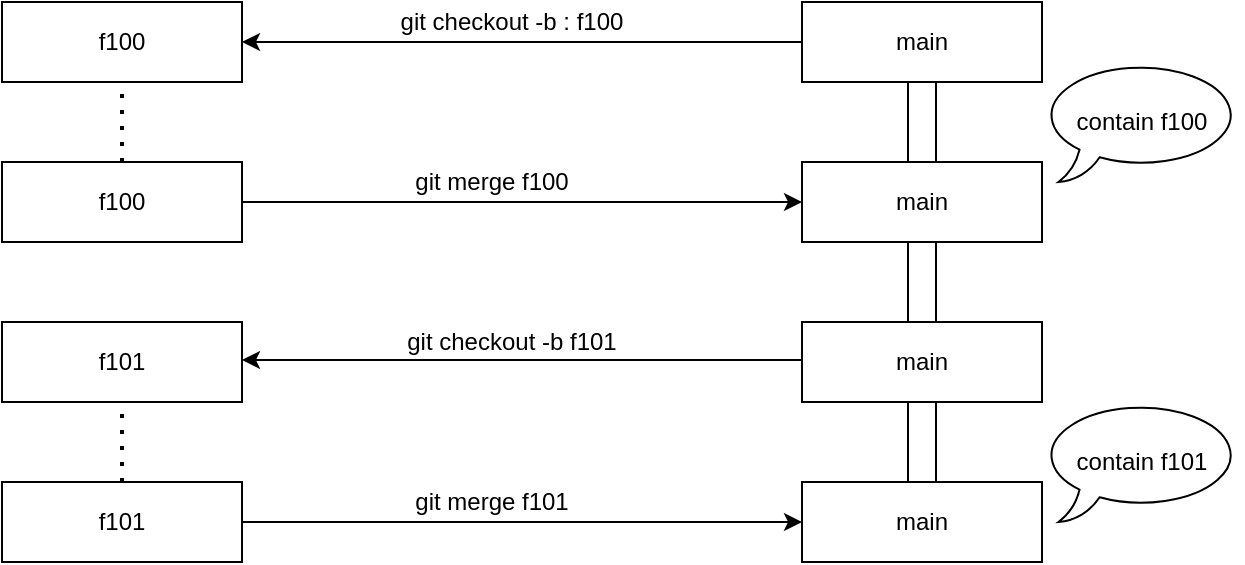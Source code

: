 <mxfile version="14.6.13" type="device" pages="3"><diagram id="qA6zITdPe1jikFXIepIW" name="One feature"><mxGraphModel dx="946" dy="587" grid="1" gridSize="10" guides="1" tooltips="1" connect="1" arrows="1" fold="1" page="1" pageScale="1" pageWidth="850" pageHeight="1100" math="0" shadow="0"><root><mxCell id="0"/><mxCell id="1" parent="0"/><mxCell id="CYiFO4MNLrQ5LyNd4Ka--29" style="edgeStyle=orthogonalEdgeStyle;rounded=0;orthogonalLoop=1;jettySize=auto;html=1;exitX=0;exitY=0.5;exitDx=0;exitDy=0;" parent="1" source="CYiFO4MNLrQ5LyNd4Ka--1" target="CYiFO4MNLrQ5LyNd4Ka--4" edge="1"><mxGeometry relative="1" as="geometry"><Array as="points"/></mxGeometry></mxCell><mxCell id="CYiFO4MNLrQ5LyNd4Ka--1" value="main" style="rounded=0;whiteSpace=wrap;html=1;" parent="1" vertex="1"><mxGeometry x="600" y="120" width="120" height="40" as="geometry"/></mxCell><mxCell id="CYiFO4MNLrQ5LyNd4Ka--4" value="f100" style="rounded=0;whiteSpace=wrap;html=1;" parent="1" vertex="1"><mxGeometry x="200" y="120" width="120" height="40" as="geometry"/></mxCell><mxCell id="CYiFO4MNLrQ5LyNd4Ka--8" value="" style="shape=link;html=1;width=14;entryX=0.5;entryY=1;entryDx=0;entryDy=0;" parent="1" target="CYiFO4MNLrQ5LyNd4Ka--1" edge="1"><mxGeometry width="100" relative="1" as="geometry"><mxPoint x="660" y="390" as="sourcePoint"/><mxPoint x="659.5" y="80" as="targetPoint"/></mxGeometry></mxCell><mxCell id="CYiFO4MNLrQ5LyNd4Ka--14" value="main" style="rounded=0;whiteSpace=wrap;html=1;" parent="1" vertex="1"><mxGeometry x="600" y="200" width="120" height="40" as="geometry"/></mxCell><mxCell id="KTOJJuztvsgIROvKU2_T-2" value="git checkout -b : f100" style="text;html=1;strokeColor=none;fillColor=none;align=center;verticalAlign=middle;whiteSpace=wrap;rounded=0;" parent="1" vertex="1"><mxGeometry x="380" y="120" width="150" height="20" as="geometry"/></mxCell><mxCell id="KTOJJuztvsgIROvKU2_T-3" value="f101" style="rounded=0;whiteSpace=wrap;html=1;" parent="1" vertex="1"><mxGeometry x="200" y="280" width="120" height="40" as="geometry"/></mxCell><mxCell id="KTOJJuztvsgIROvKU2_T-4" value="git checkout -b f101" style="text;html=1;strokeColor=none;fillColor=none;align=center;verticalAlign=middle;whiteSpace=wrap;rounded=0;" parent="1" vertex="1"><mxGeometry x="385" y="280" width="140" height="20" as="geometry"/></mxCell><mxCell id="KTOJJuztvsgIROvKU2_T-5" value="main" style="rounded=0;whiteSpace=wrap;html=1;" parent="1" vertex="1"><mxGeometry x="600" y="280" width="120" height="40" as="geometry"/></mxCell><mxCell id="KTOJJuztvsgIROvKU2_T-6" style="edgeStyle=orthogonalEdgeStyle;rounded=0;orthogonalLoop=1;jettySize=auto;html=1;exitX=0;exitY=0.5;exitDx=0;exitDy=0;" parent="1" edge="1"><mxGeometry relative="1" as="geometry"><mxPoint x="600" y="299" as="sourcePoint"/><mxPoint x="320" y="299" as="targetPoint"/><Array as="points"/></mxGeometry></mxCell><mxCell id="KTOJJuztvsgIROvKU2_T-9" value="main" style="rounded=0;whiteSpace=wrap;html=1;" parent="1" vertex="1"><mxGeometry x="600" y="360" width="120" height="40" as="geometry"/></mxCell><mxCell id="KTOJJuztvsgIROvKU2_T-10" value="git merge f100" style="text;html=1;strokeColor=none;fillColor=none;align=center;verticalAlign=middle;whiteSpace=wrap;rounded=0;" parent="1" vertex="1"><mxGeometry x="370" y="200" width="150" height="20" as="geometry"/></mxCell><mxCell id="KTOJJuztvsgIROvKU2_T-11" value="git merge f101" style="text;html=1;strokeColor=none;fillColor=none;align=center;verticalAlign=middle;whiteSpace=wrap;rounded=0;" parent="1" vertex="1"><mxGeometry x="370" y="360" width="150" height="20" as="geometry"/></mxCell><mxCell id="KTOJJuztvsgIROvKU2_T-12" value="f100" style="rounded=0;whiteSpace=wrap;html=1;" parent="1" vertex="1"><mxGeometry x="200" y="200" width="120" height="40" as="geometry"/></mxCell><mxCell id="KTOJJuztvsgIROvKU2_T-13" value="" style="endArrow=none;dashed=1;html=1;dashPattern=1 3;strokeWidth=2;exitX=0.5;exitY=0;exitDx=0;exitDy=0;" parent="1" source="KTOJJuztvsgIROvKU2_T-12" edge="1"><mxGeometry width="50" height="50" relative="1" as="geometry"><mxPoint x="210" y="210" as="sourcePoint"/><mxPoint x="260" y="160" as="targetPoint"/></mxGeometry></mxCell><mxCell id="KTOJJuztvsgIROvKU2_T-14" value="f101" style="rounded=0;whiteSpace=wrap;html=1;" parent="1" vertex="1"><mxGeometry x="200" y="360" width="120" height="40" as="geometry"/></mxCell><mxCell id="KTOJJuztvsgIROvKU2_T-15" value="" style="endArrow=none;dashed=1;html=1;dashPattern=1 3;strokeWidth=2;exitX=0.5;exitY=0;exitDx=0;exitDy=0;" parent="1" source="KTOJJuztvsgIROvKU2_T-14" edge="1"><mxGeometry width="50" height="50" relative="1" as="geometry"><mxPoint x="210" y="375" as="sourcePoint"/><mxPoint x="260" y="325" as="targetPoint"/></mxGeometry></mxCell><mxCell id="KTOJJuztvsgIROvKU2_T-16" value="" style="endArrow=classic;html=1;entryX=0;entryY=0.5;entryDx=0;entryDy=0;exitX=1;exitY=0.5;exitDx=0;exitDy=0;" parent="1" source="KTOJJuztvsgIROvKU2_T-12" target="CYiFO4MNLrQ5LyNd4Ka--14" edge="1"><mxGeometry width="50" height="50" relative="1" as="geometry"><mxPoint x="320" y="230" as="sourcePoint"/><mxPoint x="370" y="180" as="targetPoint"/></mxGeometry></mxCell><mxCell id="KTOJJuztvsgIROvKU2_T-18" value="" style="endArrow=classic;html=1;entryX=0;entryY=0.5;entryDx=0;entryDy=0;" parent="1" edge="1"><mxGeometry width="50" height="50" relative="1" as="geometry"><mxPoint x="320" y="380" as="sourcePoint"/><mxPoint x="600" y="380" as="targetPoint"/></mxGeometry></mxCell><mxCell id="KTOJJuztvsgIROvKU2_T-19" value="contain f100" style="whiteSpace=wrap;html=1;shape=mxgraph.basic.oval_callout" parent="1" vertex="1"><mxGeometry x="720" y="150" width="100" height="60" as="geometry"/></mxCell><mxCell id="KTOJJuztvsgIROvKU2_T-20" value="contain f101" style="whiteSpace=wrap;html=1;shape=mxgraph.basic.oval_callout" parent="1" vertex="1"><mxGeometry x="720" y="320" width="100" height="60" as="geometry"/></mxCell></root></mxGraphModel></diagram><diagram name="Two Envs" id="tw1EgYWxqZd9yrU3KFLr"><mxGraphModel dx="946" dy="587" grid="1" gridSize="10" guides="1" tooltips="1" connect="1" arrows="1" fold="1" page="1" pageScale="1" pageWidth="850" pageHeight="1100" math="0" shadow="0"><root><mxCell id="WjI7f3-sJgNGMR_Fsd7R-0"/><mxCell id="WjI7f3-sJgNGMR_Fsd7R-1" parent="WjI7f3-sJgNGMR_Fsd7R-0"/><mxCell id="WjI7f3-sJgNGMR_Fsd7R-2" style="edgeStyle=orthogonalEdgeStyle;rounded=0;orthogonalLoop=1;jettySize=auto;html=1;exitX=0;exitY=0.5;exitDx=0;exitDy=0;" parent="WjI7f3-sJgNGMR_Fsd7R-1" source="WjI7f3-sJgNGMR_Fsd7R-4" target="WjI7f3-sJgNGMR_Fsd7R-5" edge="1"><mxGeometry relative="1" as="geometry"/></mxCell><mxCell id="WjI7f3-sJgNGMR_Fsd7R-3" style="edgeStyle=orthogonalEdgeStyle;rounded=0;orthogonalLoop=1;jettySize=auto;html=1;exitX=0.5;exitY=1;exitDx=0;exitDy=0;" parent="WjI7f3-sJgNGMR_Fsd7R-1" source="WjI7f3-sJgNGMR_Fsd7R-4" target="WjI7f3-sJgNGMR_Fsd7R-7" edge="1"><mxGeometry relative="1" as="geometry"/></mxCell><mxCell id="WjI7f3-sJgNGMR_Fsd7R-4" value="main" style="rounded=0;whiteSpace=wrap;html=1;" parent="WjI7f3-sJgNGMR_Fsd7R-1" vertex="1"><mxGeometry x="600" y="120" width="120" height="40" as="geometry"/></mxCell><mxCell id="WjI7f3-sJgNGMR_Fsd7R-5" value="satging" style="rounded=0;whiteSpace=wrap;html=1;" parent="WjI7f3-sJgNGMR_Fsd7R-1" vertex="1"><mxGeometry x="400" y="120" width="120" height="40" as="geometry"/></mxCell><mxCell id="WjI7f3-sJgNGMR_Fsd7R-6" style="edgeStyle=orthogonalEdgeStyle;rounded=0;orthogonalLoop=1;jettySize=auto;html=1;exitX=0.5;exitY=1;exitDx=0;exitDy=0;entryX=0;entryY=0.5;entryDx=0;entryDy=0;" parent="WjI7f3-sJgNGMR_Fsd7R-1" source="WjI7f3-sJgNGMR_Fsd7R-7" target="WjI7f3-sJgNGMR_Fsd7R-11" edge="1"><mxGeometry relative="1" as="geometry"/></mxCell><mxCell id="WjI7f3-sJgNGMR_Fsd7R-7" value="f100" style="rounded=0;whiteSpace=wrap;html=1;" parent="WjI7f3-sJgNGMR_Fsd7R-1" vertex="1"><mxGeometry x="200" y="160" width="120" height="40" as="geometry"/></mxCell><mxCell id="WjI7f3-sJgNGMR_Fsd7R-8" value="" style="shape=link;html=1;width=14;entryX=0.5;entryY=1;entryDx=0;entryDy=0;" parent="WjI7f3-sJgNGMR_Fsd7R-1" target="WjI7f3-sJgNGMR_Fsd7R-5" edge="1"><mxGeometry width="100" relative="1" as="geometry"><mxPoint x="460" y="290" as="sourcePoint"/><mxPoint x="459.5" y="120" as="targetPoint"/></mxGeometry></mxCell><mxCell id="WjI7f3-sJgNGMR_Fsd7R-9" value="" style="shape=link;html=1;width=14;entryX=0.5;entryY=1;entryDx=0;entryDy=0;" parent="WjI7f3-sJgNGMR_Fsd7R-1" target="WjI7f3-sJgNGMR_Fsd7R-4" edge="1"><mxGeometry width="100" relative="1" as="geometry"><mxPoint x="660" y="300" as="sourcePoint"/><mxPoint x="659.5" y="80" as="targetPoint"/></mxGeometry></mxCell><mxCell id="WjI7f3-sJgNGMR_Fsd7R-10" style="edgeStyle=orthogonalEdgeStyle;rounded=0;orthogonalLoop=1;jettySize=auto;html=1;exitX=0.5;exitY=1;exitDx=0;exitDy=0;entryX=0;entryY=0.5;entryDx=0;entryDy=0;" parent="WjI7f3-sJgNGMR_Fsd7R-1" source="WjI7f3-sJgNGMR_Fsd7R-7" target="WjI7f3-sJgNGMR_Fsd7R-14" edge="1"><mxGeometry relative="1" as="geometry"><Array as="points"><mxPoint x="260" y="260"/></Array></mxGeometry></mxCell><mxCell id="WjI7f3-sJgNGMR_Fsd7R-11" value="satging" style="rounded=0;whiteSpace=wrap;html=1;" parent="WjI7f3-sJgNGMR_Fsd7R-1" vertex="1"><mxGeometry x="400" y="200" width="120" height="40" as="geometry"/></mxCell><mxCell id="WjI7f3-sJgNGMR_Fsd7R-12" value="Staging &lt;br&gt;(QA environment)" style="rounded=1;whiteSpace=wrap;html=1;" parent="WjI7f3-sJgNGMR_Fsd7R-1" vertex="1"><mxGeometry x="400" y="20" width="120" height="60" as="geometry"/></mxCell><mxCell id="WjI7f3-sJgNGMR_Fsd7R-13" value="Production" style="rounded=1;whiteSpace=wrap;html=1;" parent="WjI7f3-sJgNGMR_Fsd7R-1" vertex="1"><mxGeometry x="600" y="20" width="120" height="60" as="geometry"/></mxCell><mxCell id="WjI7f3-sJgNGMR_Fsd7R-14" value="main" style="rounded=0;whiteSpace=wrap;html=1;" parent="WjI7f3-sJgNGMR_Fsd7R-1" vertex="1"><mxGeometry x="600" y="240" width="120" height="40" as="geometry"/></mxCell></root></mxGraphModel></diagram><diagram name="Two evns + two Branches" id="d6cIsS8LGgLxRfRoZWuE"><mxGraphModel dx="1113" dy="691" grid="1" gridSize="10" guides="1" tooltips="1" connect="1" arrows="1" fold="1" page="1" pageScale="1" pageWidth="850" pageHeight="1100" math="0" shadow="0"><root><mxCell id="OLol9TptZI_T0_FSycvF-0"/><mxCell id="OLol9TptZI_T0_FSycvF-1" parent="OLol9TptZI_T0_FSycvF-0"/><mxCell id="OLol9TptZI_T0_FSycvF-12" value="Staging &lt;br&gt;(QA environment)" style="rounded=1;whiteSpace=wrap;html=1;" parent="OLol9TptZI_T0_FSycvF-1" vertex="1"><mxGeometry x="400" y="20" width="120" height="60" as="geometry"/></mxCell><mxCell id="OLol9TptZI_T0_FSycvF-13" value="Production" style="rounded=1;whiteSpace=wrap;html=1;" parent="OLol9TptZI_T0_FSycvF-1" vertex="1"><mxGeometry x="600" y="20" width="120" height="60" as="geometry"/></mxCell><mxCell id="OLol9TptZI_T0_FSycvF-15" style="edgeStyle=orthogonalEdgeStyle;rounded=0;orthogonalLoop=1;jettySize=auto;html=1;exitX=0;exitY=0.5;exitDx=0;exitDy=0;" parent="OLol9TptZI_T0_FSycvF-1" source="OLol9TptZI_T0_FSycvF-17" target="OLol9TptZI_T0_FSycvF-18" edge="1"><mxGeometry relative="1" as="geometry"/></mxCell><mxCell id="OLol9TptZI_T0_FSycvF-16" style="edgeStyle=orthogonalEdgeStyle;rounded=0;orthogonalLoop=1;jettySize=auto;html=1;exitX=0.5;exitY=1;exitDx=0;exitDy=0;entryX=1;entryY=0.5;entryDx=0;entryDy=0;" parent="OLol9TptZI_T0_FSycvF-1" source="OLol9TptZI_T0_FSycvF-17" target="OLol9TptZI_T0_FSycvF-20" edge="1"><mxGeometry relative="1" as="geometry"/></mxCell><mxCell id="OLol9TptZI_T0_FSycvF-17" value="main" style="rounded=0;whiteSpace=wrap;html=1;" parent="OLol9TptZI_T0_FSycvF-1" vertex="1"><mxGeometry x="600" y="120" width="120" height="40" as="geometry"/></mxCell><mxCell id="OLol9TptZI_T0_FSycvF-18" value="satging" style="rounded=0;whiteSpace=wrap;html=1;" parent="OLol9TptZI_T0_FSycvF-1" vertex="1"><mxGeometry x="400" y="120" width="120" height="40" as="geometry"/></mxCell><mxCell id="OLol9TptZI_T0_FSycvF-19" style="edgeStyle=orthogonalEdgeStyle;rounded=0;orthogonalLoop=1;jettySize=auto;html=1;exitX=0.5;exitY=1;exitDx=0;exitDy=0;entryX=0;entryY=0.5;entryDx=0;entryDy=0;" parent="OLol9TptZI_T0_FSycvF-1" source="OLol9TptZI_T0_FSycvF-20" target="OLol9TptZI_T0_FSycvF-23" edge="1"><mxGeometry relative="1" as="geometry"/></mxCell><mxCell id="OLol9TptZI_T0_FSycvF-20" value="F101" style="rounded=0;whiteSpace=wrap;html=1;" parent="OLol9TptZI_T0_FSycvF-1" vertex="1"><mxGeometry x="200" y="170" width="120" height="40" as="geometry"/></mxCell><mxCell id="OLol9TptZI_T0_FSycvF-21" value="" style="shape=link;html=1;width=14;entryX=0.5;entryY=1;entryDx=0;entryDy=0;" parent="OLol9TptZI_T0_FSycvF-1" target="OLol9TptZI_T0_FSycvF-18" edge="1"><mxGeometry width="100" relative="1" as="geometry"><mxPoint x="460" y="580" as="sourcePoint"/><mxPoint x="459.5" y="150" as="targetPoint"/></mxGeometry></mxCell><mxCell id="OLol9TptZI_T0_FSycvF-22" value="" style="shape=link;html=1;width=14;entryX=0.5;entryY=1;entryDx=0;entryDy=0;" parent="OLol9TptZI_T0_FSycvF-1" target="OLol9TptZI_T0_FSycvF-17" edge="1"><mxGeometry width="100" relative="1" as="geometry"><mxPoint x="660" y="700" as="sourcePoint"/><mxPoint x="659.5" y="110" as="targetPoint"/></mxGeometry></mxCell><mxCell id="OLol9TptZI_T0_FSycvF-23" value="satging" style="rounded=0;whiteSpace=wrap;html=1;" parent="OLol9TptZI_T0_FSycvF-1" vertex="1"><mxGeometry x="400" y="250" width="120" height="40" as="geometry"/></mxCell><mxCell id="OLol9TptZI_T0_FSycvF-24" style="edgeStyle=orthogonalEdgeStyle;rounded=0;orthogonalLoop=1;jettySize=auto;html=1;exitX=0.5;exitY=1;exitDx=0;exitDy=0;entryX=0;entryY=0.5;entryDx=0;entryDy=0;" parent="OLol9TptZI_T0_FSycvF-1" target="OLol9TptZI_T0_FSycvF-29" edge="1"><mxGeometry relative="1" as="geometry"><mxPoint x="110" y="360" as="sourcePoint"/><Array as="points"><mxPoint x="110" y="400"/></Array></mxGeometry></mxCell><mxCell id="OLol9TptZI_T0_FSycvF-25" style="edgeStyle=orthogonalEdgeStyle;rounded=0;orthogonalLoop=1;jettySize=auto;html=1;exitX=0.5;exitY=1;exitDx=0;exitDy=0;entryX=0;entryY=0.5;entryDx=0;entryDy=0;" parent="OLol9TptZI_T0_FSycvF-1" source="OLol9TptZI_T0_FSycvF-26" target="OLol9TptZI_T0_FSycvF-30" edge="1"><mxGeometry relative="1" as="geometry"><mxPoint x="110" y="360" as="sourcePoint"/></mxGeometry></mxCell><mxCell id="OLol9TptZI_T0_FSycvF-26" value="B200" style="rounded=0;whiteSpace=wrap;html=1;" parent="OLol9TptZI_T0_FSycvF-1" vertex="1"><mxGeometry x="50" y="310" width="120" height="40" as="geometry"/></mxCell><mxCell id="OLol9TptZI_T0_FSycvF-27" style="edgeStyle=orthogonalEdgeStyle;rounded=0;orthogonalLoop=1;jettySize=auto;html=1;entryX=1;entryY=0.5;entryDx=0;entryDy=0;" parent="OLol9TptZI_T0_FSycvF-1" source="OLol9TptZI_T0_FSycvF-28" target="OLol9TptZI_T0_FSycvF-26" edge="1"><mxGeometry relative="1" as="geometry"/></mxCell><mxCell id="OLol9TptZI_T0_FSycvF-28" value="main" style="rounded=0;whiteSpace=wrap;html=1;" parent="OLol9TptZI_T0_FSycvF-1" vertex="1"><mxGeometry x="600" y="310" width="120" height="40" as="geometry"/></mxCell><mxCell id="OLol9TptZI_T0_FSycvF-29" value="satging" style="rounded=0;whiteSpace=wrap;html=1;" parent="OLol9TptZI_T0_FSycvF-1" vertex="1"><mxGeometry x="410" y="380" width="120" height="40" as="geometry"/></mxCell><mxCell id="OLol9TptZI_T0_FSycvF-30" value="main" style="rounded=0;whiteSpace=wrap;html=1;" parent="OLol9TptZI_T0_FSycvF-1" vertex="1"><mxGeometry x="600" y="440" width="120" height="40" as="geometry"/></mxCell><mxCell id="OLol9TptZI_T0_FSycvF-31" style="edgeStyle=orthogonalEdgeStyle;rounded=0;orthogonalLoop=1;jettySize=auto;html=1;entryX=0;entryY=0.5;entryDx=0;entryDy=0;" parent="OLol9TptZI_T0_FSycvF-1" source="OLol9TptZI_T0_FSycvF-33" target="OLol9TptZI_T0_FSycvF-40" edge="1"><mxGeometry relative="1" as="geometry"/></mxCell><mxCell id="OLol9TptZI_T0_FSycvF-32" style="edgeStyle=orthogonalEdgeStyle;rounded=0;orthogonalLoop=1;jettySize=auto;html=1;exitX=0.5;exitY=1;exitDx=0;exitDy=0;entryX=0;entryY=0.5;entryDx=0;entryDy=0;" parent="OLol9TptZI_T0_FSycvF-1" source="OLol9TptZI_T0_FSycvF-33" target="OLol9TptZI_T0_FSycvF-35" edge="1"><mxGeometry relative="1" as="geometry"/></mxCell><mxCell id="OLol9TptZI_T0_FSycvF-33" value="F101" style="rounded=0;whiteSpace=wrap;html=1;" parent="OLol9TptZI_T0_FSycvF-1" vertex="1"><mxGeometry x="200" y="530" width="120" height="40" as="geometry"/></mxCell><mxCell id="OLol9TptZI_T0_FSycvF-34" value="" style="endArrow=none;dashed=1;html=1;dashPattern=1 3;strokeWidth=2;entryX=0.5;entryY=1;entryDx=0;entryDy=0;exitX=0.5;exitY=0;exitDx=0;exitDy=0;" parent="OLol9TptZI_T0_FSycvF-1" source="OLol9TptZI_T0_FSycvF-33" target="OLol9TptZI_T0_FSycvF-20" edge="1"><mxGeometry width="50" height="50" relative="1" as="geometry"><mxPoint x="270" y="410" as="sourcePoint"/><mxPoint x="320" y="360" as="targetPoint"/></mxGeometry></mxCell><mxCell id="OLol9TptZI_T0_FSycvF-35" value="main" style="rounded=0;whiteSpace=wrap;html=1;" parent="OLol9TptZI_T0_FSycvF-1" vertex="1"><mxGeometry x="600" y="610" width="120" height="40" as="geometry"/></mxCell><mxCell id="OLol9TptZI_T0_FSycvF-36" value="contain &lt;br&gt;B200" style="whiteSpace=wrap;html=1;shape=mxgraph.basic.oval_callout" parent="OLol9TptZI_T0_FSycvF-1" vertex="1"><mxGeometry x="700" y="390" width="100" height="60" as="geometry"/></mxCell><mxCell id="OLol9TptZI_T0_FSycvF-37" value="contain&lt;br&gt;B200 + F101" style="whiteSpace=wrap;html=1;shape=mxgraph.basic.oval_callout" parent="OLol9TptZI_T0_FSycvF-1" vertex="1"><mxGeometry x="700" y="570" width="100" height="60" as="geometry"/></mxCell><mxCell id="OLol9TptZI_T0_FSycvF-38" value="contain&lt;br&gt;F101 + B200" style="whiteSpace=wrap;html=1;shape=mxgraph.basic.oval_callout" parent="OLol9TptZI_T0_FSycvF-1" vertex="1"><mxGeometry x="510" y="340" width="100" height="60" as="geometry"/></mxCell><mxCell id="OLol9TptZI_T0_FSycvF-39" value="contain&lt;br&gt;F101" style="whiteSpace=wrap;html=1;shape=mxgraph.basic.oval_callout" parent="OLol9TptZI_T0_FSycvF-1" vertex="1"><mxGeometry x="500" y="210" width="100" height="60" as="geometry"/></mxCell><mxCell id="OLol9TptZI_T0_FSycvF-40" value="satging" style="rounded=0;whiteSpace=wrap;html=1;" parent="OLol9TptZI_T0_FSycvF-1" vertex="1"><mxGeometry x="410" y="530" width="120" height="40" as="geometry"/></mxCell><mxCell id="OLol9TptZI_T0_FSycvF-41" value="contain&lt;br&gt;F101 + B200" style="whiteSpace=wrap;html=1;shape=mxgraph.basic.oval_callout" parent="OLol9TptZI_T0_FSycvF-1" vertex="1"><mxGeometry x="510" y="490" width="100" height="60" as="geometry"/></mxCell></root></mxGraphModel></diagram></mxfile>
